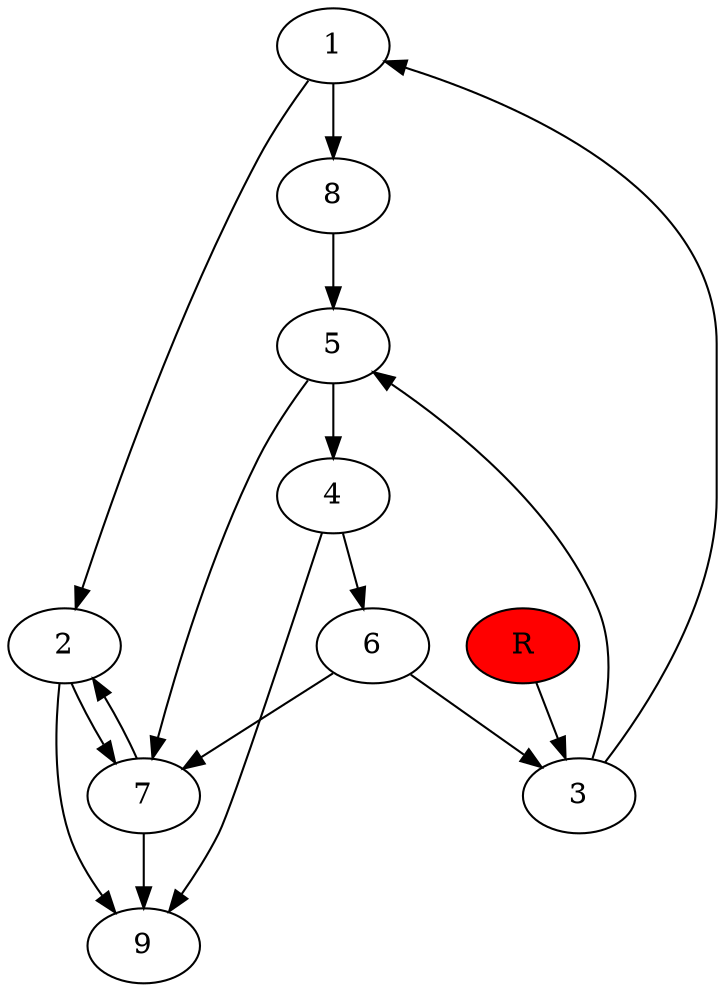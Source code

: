 digraph prb65123 {
	1
	2
	3
	4
	5
	6
	7
	8
	R [fillcolor="#ff0000" style=filled]
	1 -> 2
	1 -> 8
	2 -> 7
	2 -> 9
	3 -> 1
	3 -> 5
	4 -> 6
	4 -> 9
	5 -> 4
	5 -> 7
	6 -> 3
	6 -> 7
	7 -> 2
	7 -> 9
	8 -> 5
	R -> 3
}
